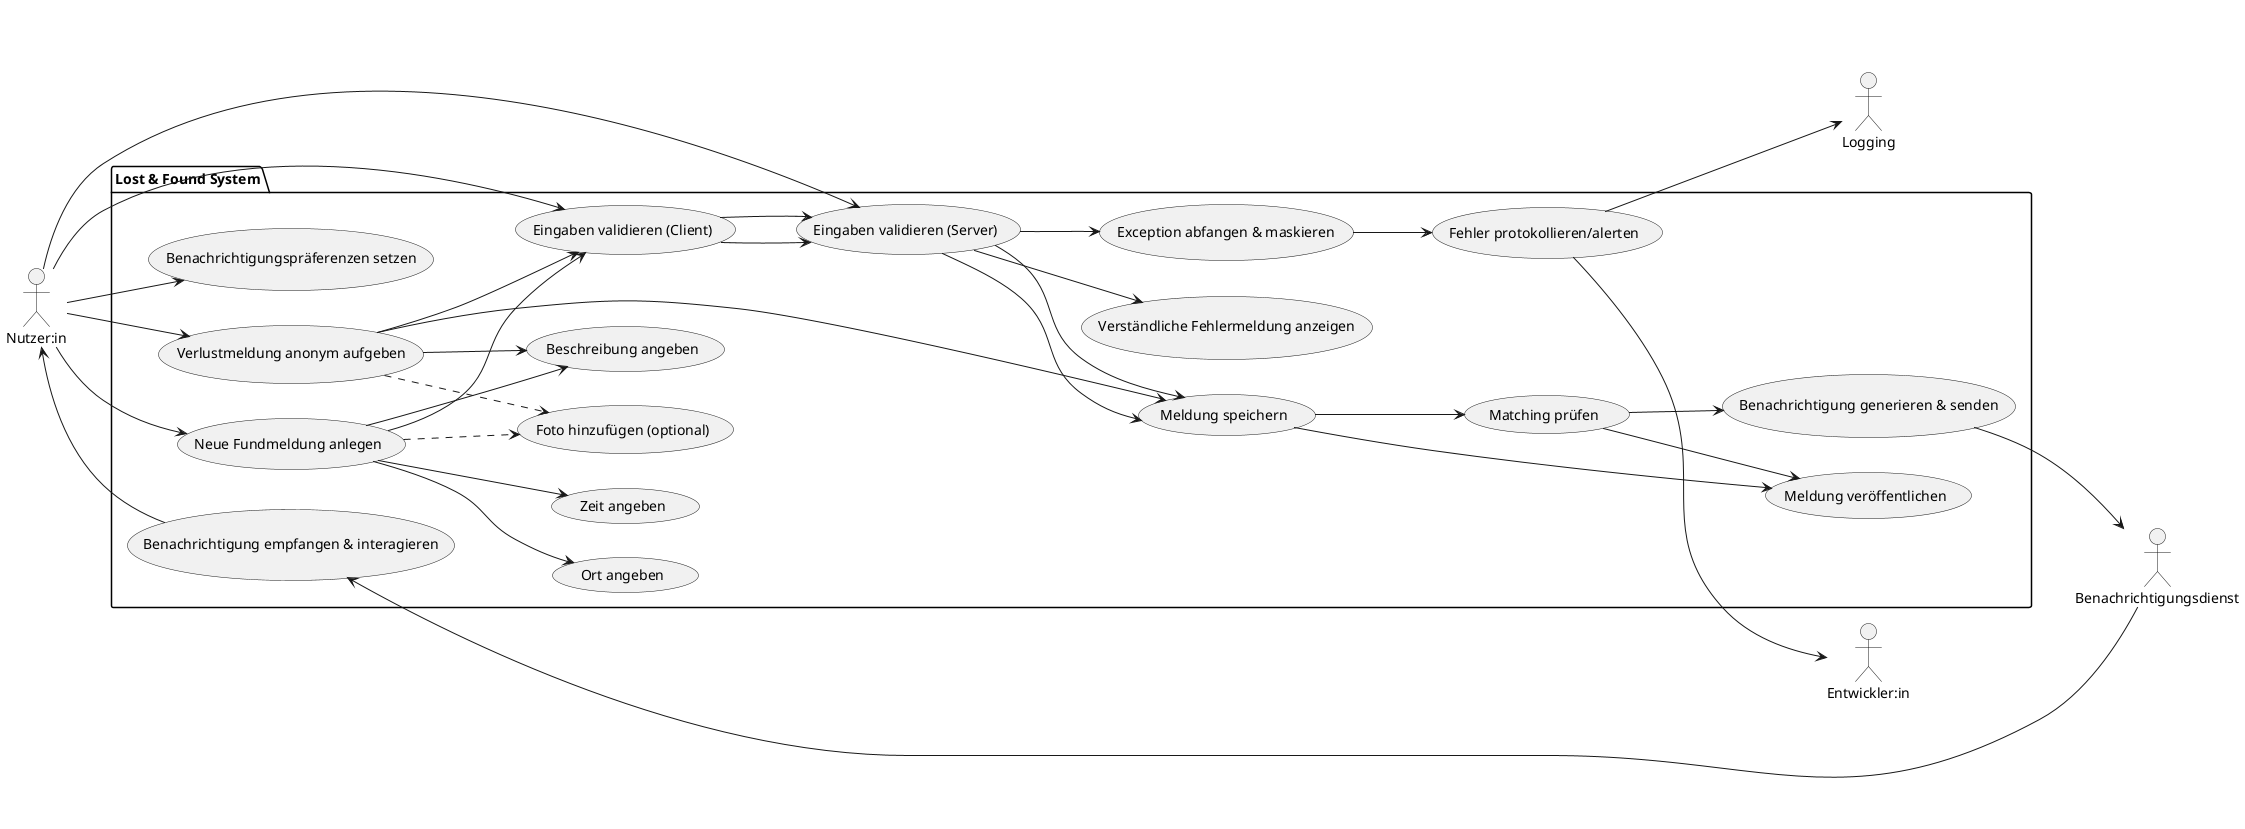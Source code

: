 @startuml

left to right direction

actor "Nutzer:in" as stud
actor "Entwickler:in" as dev
actor "Logging" as log
actor "Benachrichtigungsdienst" as notif

package "Lost & Found System" {
  usecase "Verlustmeldung anonym aufgeben" as UC11
  usecase "Ort angeben" as UC12
  usecase "Zeit angeben" as UC13
  usecase "Beschreibung angeben" as UC14
  usecase "Foto hinzufügen (optional)" as UC15
  usecase "Meldung speichern" as UC16
  usecase "Meldung veröffentlichen" as UC17

  usecase "Eingaben validieren (Client)" as UC21
  usecase "Eingaben validieren (Server)" as UC22
  usecase "Verständliche Fehlermeldung anzeigen" as UC23
  usecase "Exception abfangen & maskieren" as UC24
  usecase "Fehler protokollieren/alerten" as UC25

  usecase "Neue Fundmeldung anlegen" as UC31
  usecase "Benachrichtigungspräferenzen setzen" as UC32
  usecase "Matching prüfen" as UC34
  usecase "Benachrichtigung generieren & senden" as UC35
  usecase "Benachrichtigung empfangen & interagieren" as UC36
}

stud --> UC11
UC11 --> UC14
UC11 ..> UC15
UC11 --> UC16
UC11 --> UC21
UC21 --> UC22
UC22 --> UC16
UC16 --> UC17

stud --> UC31
UC31 --> UC12
UC31 --> UC13
UC31 --> UC14
UC31 ..> UC15
UC31 --> UC21
UC21 --> UC22
UC22 --> UC16

stud --> UC32
UC34 --> UC35
UC35 --> notif
notif --> UC36
UC36 --> stud

UC16 --> UC34
UC34 --> UC17

stud --> UC21
stud --> UC22
UC22 --> UC23
UC22 --> UC24
UC24 --> UC25
UC25 --> log
UC25 --> dev

@enduml